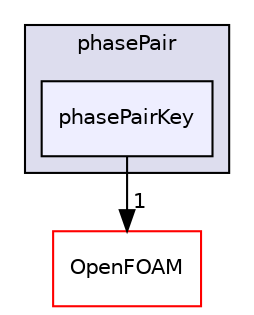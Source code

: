 digraph "src/phaseSystemModels/reactingEulerFoam/phaseSystems/phasePair/phasePairKey" {
  bgcolor=transparent;
  compound=true
  node [ fontsize="10", fontname="Helvetica"];
  edge [ labelfontsize="10", labelfontname="Helvetica"];
  subgraph clusterdir_71d01da5815d425c3df8c565f99b754b {
    graph [ bgcolor="#ddddee", pencolor="black", label="phasePair" fontname="Helvetica", fontsize="10", URL="dir_71d01da5815d425c3df8c565f99b754b.html"]
  dir_b4268e7ae0f3fbcfc7925033a530ef6c [shape=box, label="phasePairKey", style="filled", fillcolor="#eeeeff", pencolor="black", URL="dir_b4268e7ae0f3fbcfc7925033a530ef6c.html"];
  }
  dir_c5473ff19b20e6ec4dfe5c310b3778a8 [shape=box label="OpenFOAM" color="red" URL="dir_c5473ff19b20e6ec4dfe5c310b3778a8.html"];
  dir_b4268e7ae0f3fbcfc7925033a530ef6c->dir_c5473ff19b20e6ec4dfe5c310b3778a8 [headlabel="1", labeldistance=1.5 headhref="dir_003248_002151.html"];
}
